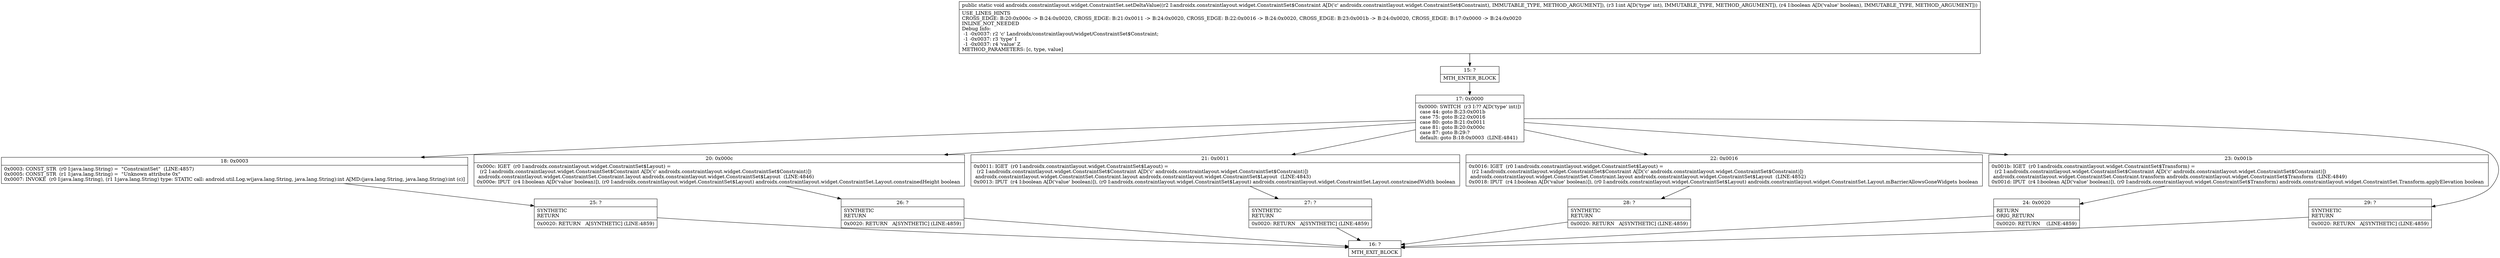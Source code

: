 digraph "CFG forandroidx.constraintlayout.widget.ConstraintSet.setDeltaValue(Landroidx\/constraintlayout\/widget\/ConstraintSet$Constraint;IZ)V" {
Node_15 [shape=record,label="{15\:\ ?|MTH_ENTER_BLOCK\l}"];
Node_17 [shape=record,label="{17\:\ 0x0000|0x0000: SWITCH  (r3 I:?? A[D('type' int)])\l case 44: goto B:23:0x001b\l case 75: goto B:22:0x0016\l case 80: goto B:21:0x0011\l case 81: goto B:20:0x000c\l case 87: goto B:29:?\l default: goto B:18:0x0003  (LINE:4841)\l}"];
Node_18 [shape=record,label="{18\:\ 0x0003|0x0003: CONST_STR  (r0 I:java.lang.String) =  \"ConstraintSet\"  (LINE:4857)\l0x0005: CONST_STR  (r1 I:java.lang.String) =  \"Unknown attribute 0x\" \l0x0007: INVOKE  (r0 I:java.lang.String), (r1 I:java.lang.String) type: STATIC call: android.util.Log.w(java.lang.String, java.lang.String):int A[MD:(java.lang.String, java.lang.String):int (c)]\l}"];
Node_25 [shape=record,label="{25\:\ ?|SYNTHETIC\lRETURN\l|0x0020: RETURN   A[SYNTHETIC] (LINE:4859)\l}"];
Node_16 [shape=record,label="{16\:\ ?|MTH_EXIT_BLOCK\l}"];
Node_20 [shape=record,label="{20\:\ 0x000c|0x000c: IGET  (r0 I:androidx.constraintlayout.widget.ConstraintSet$Layout) = \l  (r2 I:androidx.constraintlayout.widget.ConstraintSet$Constraint A[D('c' androidx.constraintlayout.widget.ConstraintSet$Constraint)])\l androidx.constraintlayout.widget.ConstraintSet.Constraint.layout androidx.constraintlayout.widget.ConstraintSet$Layout  (LINE:4846)\l0x000e: IPUT  (r4 I:boolean A[D('value' boolean)]), (r0 I:androidx.constraintlayout.widget.ConstraintSet$Layout) androidx.constraintlayout.widget.ConstraintSet.Layout.constrainedHeight boolean \l}"];
Node_26 [shape=record,label="{26\:\ ?|SYNTHETIC\lRETURN\l|0x0020: RETURN   A[SYNTHETIC] (LINE:4859)\l}"];
Node_21 [shape=record,label="{21\:\ 0x0011|0x0011: IGET  (r0 I:androidx.constraintlayout.widget.ConstraintSet$Layout) = \l  (r2 I:androidx.constraintlayout.widget.ConstraintSet$Constraint A[D('c' androidx.constraintlayout.widget.ConstraintSet$Constraint)])\l androidx.constraintlayout.widget.ConstraintSet.Constraint.layout androidx.constraintlayout.widget.ConstraintSet$Layout  (LINE:4843)\l0x0013: IPUT  (r4 I:boolean A[D('value' boolean)]), (r0 I:androidx.constraintlayout.widget.ConstraintSet$Layout) androidx.constraintlayout.widget.ConstraintSet.Layout.constrainedWidth boolean \l}"];
Node_27 [shape=record,label="{27\:\ ?|SYNTHETIC\lRETURN\l|0x0020: RETURN   A[SYNTHETIC] (LINE:4859)\l}"];
Node_22 [shape=record,label="{22\:\ 0x0016|0x0016: IGET  (r0 I:androidx.constraintlayout.widget.ConstraintSet$Layout) = \l  (r2 I:androidx.constraintlayout.widget.ConstraintSet$Constraint A[D('c' androidx.constraintlayout.widget.ConstraintSet$Constraint)])\l androidx.constraintlayout.widget.ConstraintSet.Constraint.layout androidx.constraintlayout.widget.ConstraintSet$Layout  (LINE:4852)\l0x0018: IPUT  (r4 I:boolean A[D('value' boolean)]), (r0 I:androidx.constraintlayout.widget.ConstraintSet$Layout) androidx.constraintlayout.widget.ConstraintSet.Layout.mBarrierAllowsGoneWidgets boolean \l}"];
Node_28 [shape=record,label="{28\:\ ?|SYNTHETIC\lRETURN\l|0x0020: RETURN   A[SYNTHETIC] (LINE:4859)\l}"];
Node_23 [shape=record,label="{23\:\ 0x001b|0x001b: IGET  (r0 I:androidx.constraintlayout.widget.ConstraintSet$Transform) = \l  (r2 I:androidx.constraintlayout.widget.ConstraintSet$Constraint A[D('c' androidx.constraintlayout.widget.ConstraintSet$Constraint)])\l androidx.constraintlayout.widget.ConstraintSet.Constraint.transform androidx.constraintlayout.widget.ConstraintSet$Transform  (LINE:4849)\l0x001d: IPUT  (r4 I:boolean A[D('value' boolean)]), (r0 I:androidx.constraintlayout.widget.ConstraintSet$Transform) androidx.constraintlayout.widget.ConstraintSet.Transform.applyElevation boolean \l}"];
Node_24 [shape=record,label="{24\:\ 0x0020|RETURN\lORIG_RETURN\l|0x0020: RETURN    (LINE:4859)\l}"];
Node_29 [shape=record,label="{29\:\ ?|SYNTHETIC\lRETURN\l|0x0020: RETURN   A[SYNTHETIC] (LINE:4859)\l}"];
MethodNode[shape=record,label="{public static void androidx.constraintlayout.widget.ConstraintSet.setDeltaValue((r2 I:androidx.constraintlayout.widget.ConstraintSet$Constraint A[D('c' androidx.constraintlayout.widget.ConstraintSet$Constraint), IMMUTABLE_TYPE, METHOD_ARGUMENT]), (r3 I:int A[D('type' int), IMMUTABLE_TYPE, METHOD_ARGUMENT]), (r4 I:boolean A[D('value' boolean), IMMUTABLE_TYPE, METHOD_ARGUMENT]))  | USE_LINES_HINTS\lCROSS_EDGE: B:20:0x000c \-\> B:24:0x0020, CROSS_EDGE: B:21:0x0011 \-\> B:24:0x0020, CROSS_EDGE: B:22:0x0016 \-\> B:24:0x0020, CROSS_EDGE: B:23:0x001b \-\> B:24:0x0020, CROSS_EDGE: B:17:0x0000 \-\> B:24:0x0020\lINLINE_NOT_NEEDED\lDebug Info:\l  \-1 \-0x0037: r2 'c' Landroidx\/constraintlayout\/widget\/ConstraintSet$Constraint;\l  \-1 \-0x0037: r3 'type' I\l  \-1 \-0x0037: r4 'value' Z\lMETHOD_PARAMETERS: [c, type, value]\l}"];
MethodNode -> Node_15;Node_15 -> Node_17;
Node_17 -> Node_18;
Node_17 -> Node_20;
Node_17 -> Node_21;
Node_17 -> Node_22;
Node_17 -> Node_23;
Node_17 -> Node_29;
Node_18 -> Node_25;
Node_25 -> Node_16;
Node_20 -> Node_26;
Node_26 -> Node_16;
Node_21 -> Node_27;
Node_27 -> Node_16;
Node_22 -> Node_28;
Node_28 -> Node_16;
Node_23 -> Node_24;
Node_24 -> Node_16;
Node_29 -> Node_16;
}

